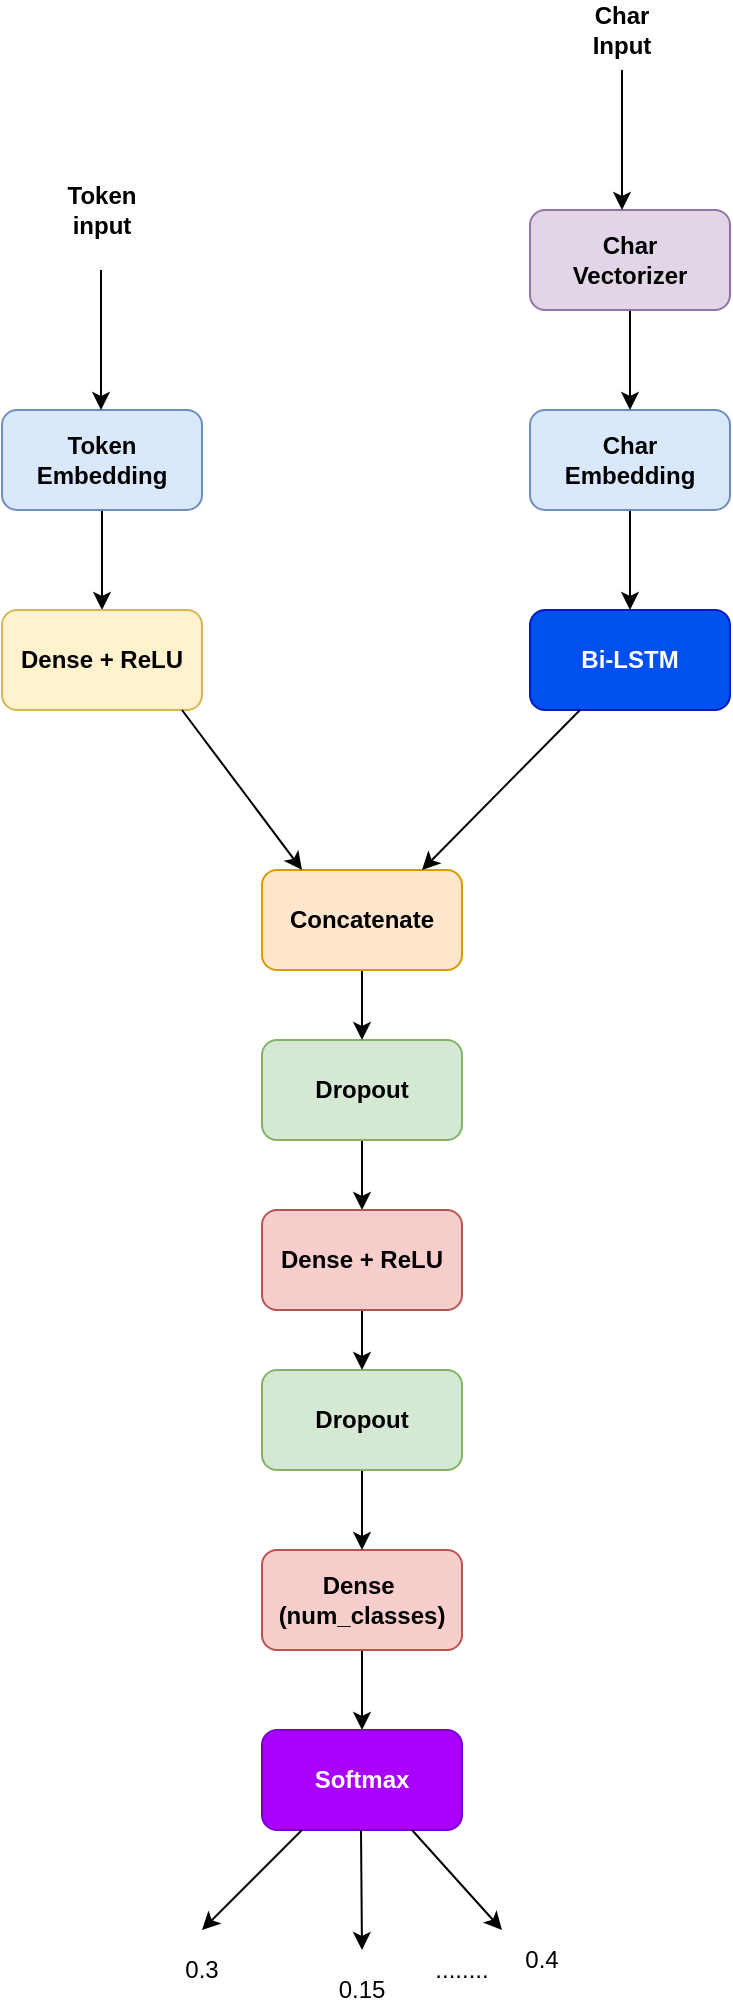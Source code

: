 <mxfile version="13.0.3" type="device"><diagram id="prtHgNgQTEPvFCAcTncT" name="Page-1"><mxGraphModel dx="1102" dy="636" grid="1" gridSize="10" guides="1" tooltips="1" connect="1" arrows="1" fold="1" page="1" pageScale="1" pageWidth="827" pageHeight="1169" math="0" shadow="0"><root><mxCell id="0"/><mxCell id="1" parent="0"/><mxCell id="_GyaZHJqPC5zP3eFP3va-19" value="" style="edgeStyle=orthogonalEdgeStyle;rounded=0;orthogonalLoop=1;jettySize=auto;html=1;" edge="1" parent="1" source="_GyaZHJqPC5zP3eFP3va-1" target="_GyaZHJqPC5zP3eFP3va-5"><mxGeometry relative="1" as="geometry"/></mxCell><mxCell id="_GyaZHJqPC5zP3eFP3va-1" value="&lt;b&gt;Token&lt;br&gt;Embedding&lt;/b&gt;" style="rounded=1;whiteSpace=wrap;html=1;fillColor=#dae8fc;strokeColor=#6c8ebf;" vertex="1" parent="1"><mxGeometry x="100" y="220" width="100" height="50" as="geometry"/></mxCell><mxCell id="_GyaZHJqPC5zP3eFP3va-2" value="&lt;b&gt;Bi-LSTM&lt;/b&gt;" style="rounded=1;whiteSpace=wrap;html=1;fillColor=#0050ef;strokeColor=#001DBC;fontColor=#ffffff;" vertex="1" parent="1"><mxGeometry x="364" y="320" width="100" height="50" as="geometry"/></mxCell><mxCell id="_GyaZHJqPC5zP3eFP3va-18" value="" style="edgeStyle=orthogonalEdgeStyle;rounded=0;orthogonalLoop=1;jettySize=auto;html=1;" edge="1" parent="1" source="_GyaZHJqPC5zP3eFP3va-3" target="_GyaZHJqPC5zP3eFP3va-2"><mxGeometry relative="1" as="geometry"/></mxCell><mxCell id="_GyaZHJqPC5zP3eFP3va-3" value="&lt;b&gt;Char &lt;br&gt;Embedding&lt;/b&gt;" style="rounded=1;whiteSpace=wrap;html=1;fillColor=#dae8fc;strokeColor=#6c8ebf;" vertex="1" parent="1"><mxGeometry x="364" y="220" width="100" height="50" as="geometry"/></mxCell><mxCell id="_GyaZHJqPC5zP3eFP3va-17" value="" style="edgeStyle=orthogonalEdgeStyle;rounded=0;orthogonalLoop=1;jettySize=auto;html=1;" edge="1" parent="1" source="_GyaZHJqPC5zP3eFP3va-4" target="_GyaZHJqPC5zP3eFP3va-3"><mxGeometry relative="1" as="geometry"/></mxCell><mxCell id="_GyaZHJqPC5zP3eFP3va-4" value="&lt;b&gt;Char &lt;br&gt;Vectorizer&lt;/b&gt;" style="rounded=1;whiteSpace=wrap;html=1;fillColor=#e1d5e7;strokeColor=#9673a6;" vertex="1" parent="1"><mxGeometry x="364" y="120" width="100" height="50" as="geometry"/></mxCell><mxCell id="_GyaZHJqPC5zP3eFP3va-5" value="&lt;b&gt;Dense + ReLU&lt;/b&gt;" style="rounded=1;whiteSpace=wrap;html=1;fillColor=#fff2cc;strokeColor=#d6b656;" vertex="1" parent="1"><mxGeometry x="100" y="320" width="100" height="50" as="geometry"/></mxCell><mxCell id="_GyaZHJqPC5zP3eFP3va-21" value="" style="edgeStyle=orthogonalEdgeStyle;rounded=0;orthogonalLoop=1;jettySize=auto;html=1;" edge="1" parent="1" source="_GyaZHJqPC5zP3eFP3va-6" target="_GyaZHJqPC5zP3eFP3va-12"><mxGeometry relative="1" as="geometry"/></mxCell><mxCell id="_GyaZHJqPC5zP3eFP3va-6" value="&lt;b&gt;Dropout&lt;br&gt;&lt;/b&gt;" style="rounded=1;whiteSpace=wrap;html=1;fillColor=#d5e8d4;strokeColor=#82b366;" vertex="1" parent="1"><mxGeometry x="230" y="535" width="100" height="50" as="geometry"/></mxCell><mxCell id="_GyaZHJqPC5zP3eFP3va-20" value="" style="edgeStyle=orthogonalEdgeStyle;rounded=0;orthogonalLoop=1;jettySize=auto;html=1;" edge="1" parent="1" source="_GyaZHJqPC5zP3eFP3va-7" target="_GyaZHJqPC5zP3eFP3va-6"><mxGeometry relative="1" as="geometry"/></mxCell><mxCell id="_GyaZHJqPC5zP3eFP3va-7" value="&lt;b&gt;Concatenate&lt;/b&gt;" style="rounded=1;whiteSpace=wrap;html=1;fillColor=#ffe6cc;strokeColor=#d79b00;" vertex="1" parent="1"><mxGeometry x="230" y="450" width="100" height="50" as="geometry"/></mxCell><mxCell id="_GyaZHJqPC5zP3eFP3va-24" value="" style="edgeStyle=orthogonalEdgeStyle;rounded=0;orthogonalLoop=1;jettySize=auto;html=1;" edge="1" parent="1" source="_GyaZHJqPC5zP3eFP3va-10" target="_GyaZHJqPC5zP3eFP3va-13"><mxGeometry relative="1" as="geometry"/></mxCell><mxCell id="_GyaZHJqPC5zP3eFP3va-10" value="&lt;b&gt;Dense&amp;nbsp;&lt;br&gt;(num_classes)&lt;br&gt;&lt;/b&gt;" style="rounded=1;whiteSpace=wrap;html=1;fillColor=#f8cecc;strokeColor=#b85450;" vertex="1" parent="1"><mxGeometry x="230" y="790" width="100" height="50" as="geometry"/></mxCell><mxCell id="_GyaZHJqPC5zP3eFP3va-23" value="" style="edgeStyle=orthogonalEdgeStyle;rounded=0;orthogonalLoop=1;jettySize=auto;html=1;" edge="1" parent="1" source="_GyaZHJqPC5zP3eFP3va-11" target="_GyaZHJqPC5zP3eFP3va-10"><mxGeometry relative="1" as="geometry"/></mxCell><mxCell id="_GyaZHJqPC5zP3eFP3va-11" value="&lt;b&gt;Dropout&lt;br&gt;&lt;/b&gt;" style="rounded=1;whiteSpace=wrap;html=1;fillColor=#d5e8d4;strokeColor=#82b366;" vertex="1" parent="1"><mxGeometry x="230" y="700" width="100" height="50" as="geometry"/></mxCell><mxCell id="_GyaZHJqPC5zP3eFP3va-22" value="" style="edgeStyle=orthogonalEdgeStyle;rounded=0;orthogonalLoop=1;jettySize=auto;html=1;" edge="1" parent="1" source="_GyaZHJqPC5zP3eFP3va-12" target="_GyaZHJqPC5zP3eFP3va-11"><mxGeometry relative="1" as="geometry"/></mxCell><mxCell id="_GyaZHJqPC5zP3eFP3va-12" value="&lt;b&gt;Dense + ReLU&lt;br&gt;&lt;/b&gt;" style="rounded=1;whiteSpace=wrap;html=1;fillColor=#f8cecc;strokeColor=#b85450;" vertex="1" parent="1"><mxGeometry x="230" y="620" width="100" height="50" as="geometry"/></mxCell><mxCell id="_GyaZHJqPC5zP3eFP3va-13" value="&lt;b&gt;Softmax&lt;br&gt;&lt;/b&gt;" style="rounded=1;whiteSpace=wrap;html=1;fillColor=#aa00ff;strokeColor=#7700CC;fontColor=#ffffff;" vertex="1" parent="1"><mxGeometry x="230" y="880" width="100" height="50" as="geometry"/></mxCell><mxCell id="_GyaZHJqPC5zP3eFP3va-15" value="" style="endArrow=classic;html=1;" edge="1" parent="1"><mxGeometry width="50" height="50" relative="1" as="geometry"><mxPoint x="410" y="50" as="sourcePoint"/><mxPoint x="410" y="120" as="targetPoint"/></mxGeometry></mxCell><mxCell id="_GyaZHJqPC5zP3eFP3va-16" value="" style="endArrow=classic;html=1;" edge="1" parent="1"><mxGeometry width="50" height="50" relative="1" as="geometry"><mxPoint x="149.5" y="150" as="sourcePoint"/><mxPoint x="149.5" y="220" as="targetPoint"/></mxGeometry></mxCell><mxCell id="_GyaZHJqPC5zP3eFP3va-25" value="" style="endArrow=classic;html=1;exitX=0.25;exitY=1;exitDx=0;exitDy=0;" edge="1" parent="1" source="_GyaZHJqPC5zP3eFP3va-2"><mxGeometry width="50" height="50" relative="1" as="geometry"><mxPoint x="360" y="400" as="sourcePoint"/><mxPoint x="310" y="450" as="targetPoint"/></mxGeometry></mxCell><mxCell id="_GyaZHJqPC5zP3eFP3va-26" value="" style="endArrow=classic;html=1;" edge="1" parent="1"><mxGeometry width="50" height="50" relative="1" as="geometry"><mxPoint x="190" y="370" as="sourcePoint"/><mxPoint x="250" y="450" as="targetPoint"/></mxGeometry></mxCell><mxCell id="_GyaZHJqPC5zP3eFP3va-30" value="" style="endArrow=classic;html=1;" edge="1" parent="1"><mxGeometry width="50" height="50" relative="1" as="geometry"><mxPoint x="250" y="930" as="sourcePoint"/><mxPoint x="200" y="980" as="targetPoint"/></mxGeometry></mxCell><mxCell id="_GyaZHJqPC5zP3eFP3va-31" value="" style="endArrow=classic;html=1;exitX=0.75;exitY=1;exitDx=0;exitDy=0;" edge="1" parent="1" source="_GyaZHJqPC5zP3eFP3va-13"><mxGeometry width="50" height="50" relative="1" as="geometry"><mxPoint x="330" y="930" as="sourcePoint"/><mxPoint x="350" y="980" as="targetPoint"/></mxGeometry></mxCell><mxCell id="_GyaZHJqPC5zP3eFP3va-33" value="" style="endArrow=classic;html=1;" edge="1" parent="1"><mxGeometry width="50" height="50" relative="1" as="geometry"><mxPoint x="279.5" y="930" as="sourcePoint"/><mxPoint x="280" y="990" as="targetPoint"/></mxGeometry></mxCell><mxCell id="_GyaZHJqPC5zP3eFP3va-34" value="0.3" style="text;html=1;strokeColor=none;fillColor=none;align=center;verticalAlign=middle;whiteSpace=wrap;rounded=0;" vertex="1" parent="1"><mxGeometry x="180" y="990" width="40" height="20" as="geometry"/></mxCell><mxCell id="_GyaZHJqPC5zP3eFP3va-43" value="0.15" style="text;html=1;strokeColor=none;fillColor=none;align=center;verticalAlign=middle;whiteSpace=wrap;rounded=0;" vertex="1" parent="1"><mxGeometry x="260" y="1000" width="40" height="20" as="geometry"/></mxCell><mxCell id="_GyaZHJqPC5zP3eFP3va-45" value="0.4" style="text;html=1;strokeColor=none;fillColor=none;align=center;verticalAlign=middle;whiteSpace=wrap;rounded=0;" vertex="1" parent="1"><mxGeometry x="350" y="990" width="40" height="10" as="geometry"/></mxCell><mxCell id="_GyaZHJqPC5zP3eFP3va-49" value="........" style="text;html=1;strokeColor=none;fillColor=none;align=center;verticalAlign=middle;whiteSpace=wrap;rounded=0;" vertex="1" parent="1"><mxGeometry x="310" y="990" width="40" height="20" as="geometry"/></mxCell><mxCell id="_GyaZHJqPC5zP3eFP3va-50" value="&lt;b&gt;Char Input&lt;/b&gt;" style="text;html=1;strokeColor=none;fillColor=none;align=center;verticalAlign=middle;whiteSpace=wrap;rounded=0;" vertex="1" parent="1"><mxGeometry x="390" y="20" width="40" height="20" as="geometry"/></mxCell><mxCell id="_GyaZHJqPC5zP3eFP3va-51" value="&lt;b&gt;Token input&lt;/b&gt;" style="text;html=1;strokeColor=none;fillColor=none;align=center;verticalAlign=middle;whiteSpace=wrap;rounded=0;" vertex="1" parent="1"><mxGeometry x="130" y="110" width="40" height="20" as="geometry"/></mxCell></root></mxGraphModel></diagram></mxfile>